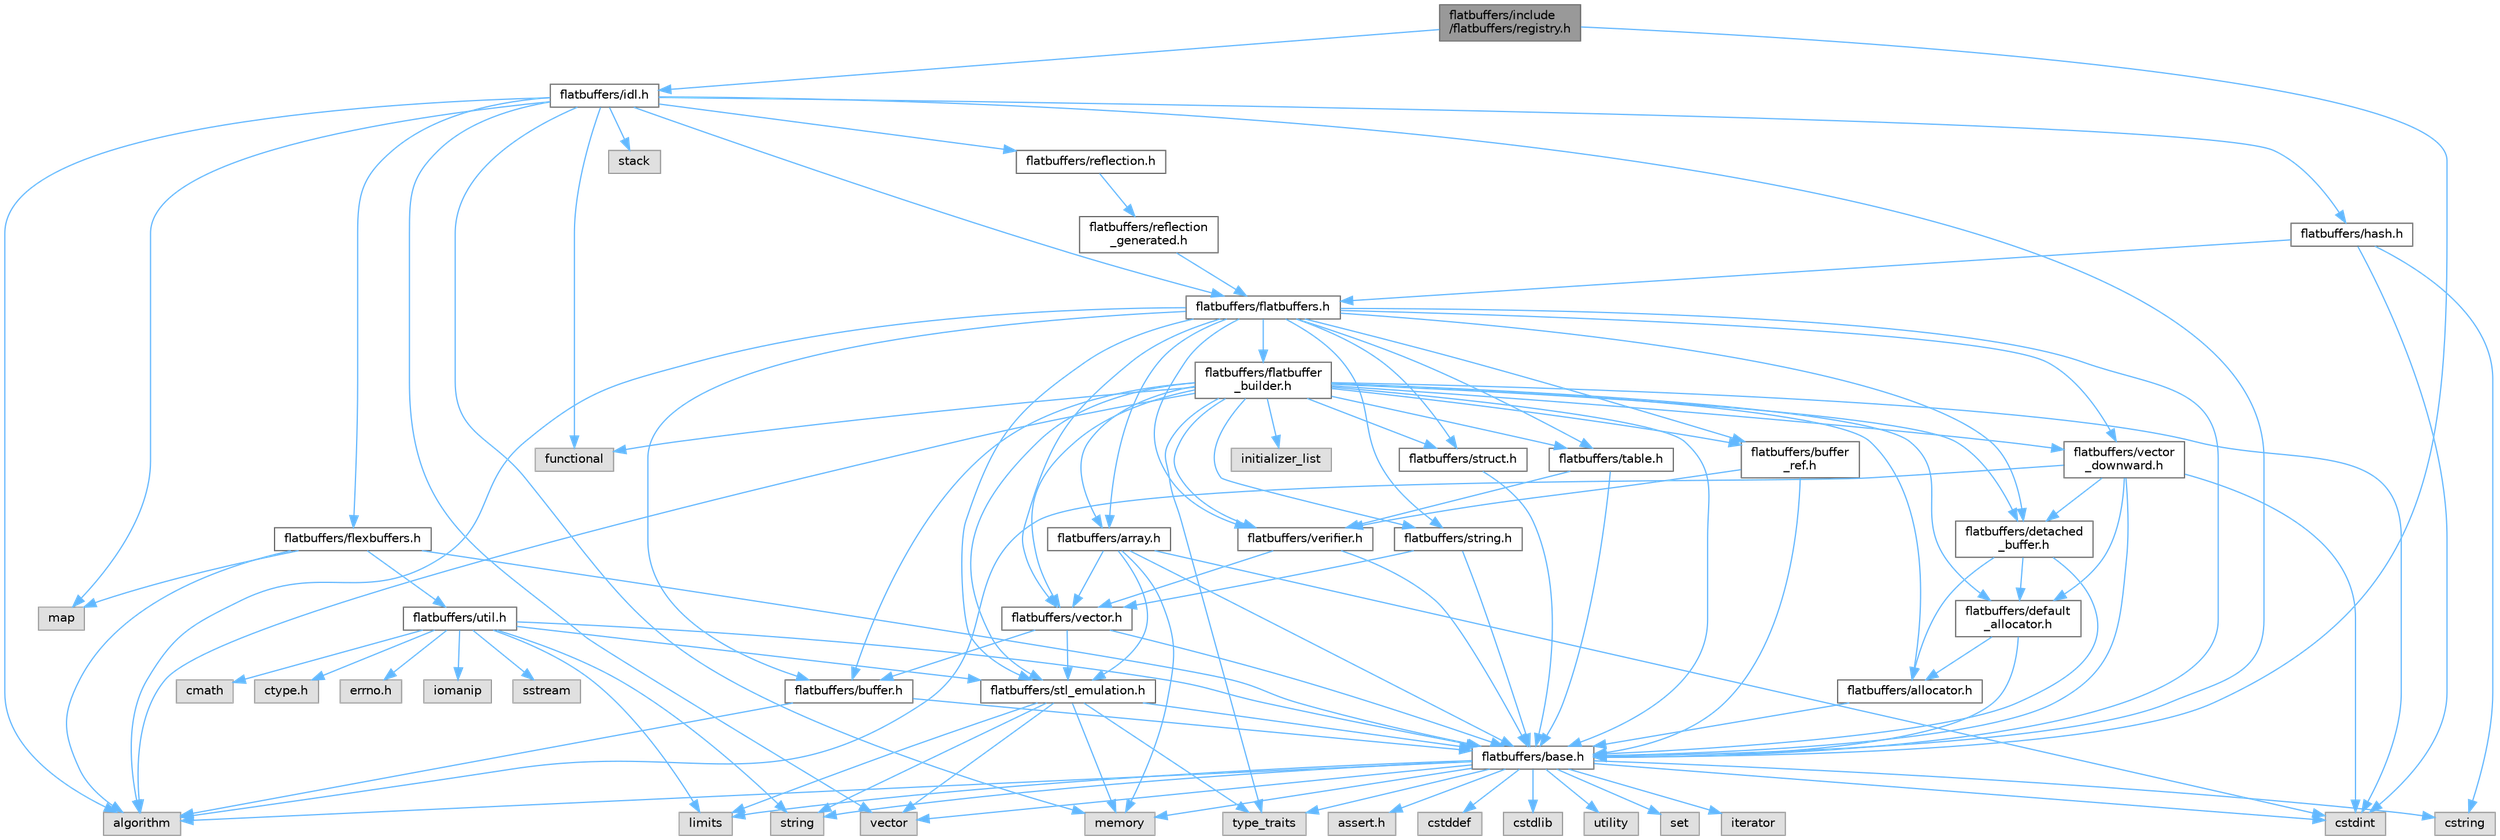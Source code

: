 digraph "flatbuffers/include/flatbuffers/registry.h"
{
 // LATEX_PDF_SIZE
  bgcolor="transparent";
  edge [fontname=Helvetica,fontsize=10,labelfontname=Helvetica,labelfontsize=10];
  node [fontname=Helvetica,fontsize=10,shape=box,height=0.2,width=0.4];
  Node1 [id="Node000001",label="flatbuffers/include\l/flatbuffers/registry.h",height=0.2,width=0.4,color="gray40", fillcolor="grey60", style="filled", fontcolor="black",tooltip=" "];
  Node1 -> Node2 [id="edge115_Node000001_Node000002",color="steelblue1",style="solid",tooltip=" "];
  Node2 [id="Node000002",label="flatbuffers/base.h",height=0.2,width=0.4,color="grey40", fillcolor="white", style="filled",URL="$base_8h.html",tooltip=" "];
  Node2 -> Node3 [id="edge116_Node000002_Node000003",color="steelblue1",style="solid",tooltip=" "];
  Node3 [id="Node000003",label="assert.h",height=0.2,width=0.4,color="grey60", fillcolor="#E0E0E0", style="filled",tooltip=" "];
  Node2 -> Node4 [id="edge117_Node000002_Node000004",color="steelblue1",style="solid",tooltip=" "];
  Node4 [id="Node000004",label="cstdint",height=0.2,width=0.4,color="grey60", fillcolor="#E0E0E0", style="filled",tooltip=" "];
  Node2 -> Node5 [id="edge118_Node000002_Node000005",color="steelblue1",style="solid",tooltip=" "];
  Node5 [id="Node000005",label="cstddef",height=0.2,width=0.4,color="grey60", fillcolor="#E0E0E0", style="filled",tooltip=" "];
  Node2 -> Node6 [id="edge119_Node000002_Node000006",color="steelblue1",style="solid",tooltip=" "];
  Node6 [id="Node000006",label="cstdlib",height=0.2,width=0.4,color="grey60", fillcolor="#E0E0E0", style="filled",tooltip=" "];
  Node2 -> Node7 [id="edge120_Node000002_Node000007",color="steelblue1",style="solid",tooltip=" "];
  Node7 [id="Node000007",label="cstring",height=0.2,width=0.4,color="grey60", fillcolor="#E0E0E0", style="filled",tooltip=" "];
  Node2 -> Node8 [id="edge121_Node000002_Node000008",color="steelblue1",style="solid",tooltip=" "];
  Node8 [id="Node000008",label="utility",height=0.2,width=0.4,color="grey60", fillcolor="#E0E0E0", style="filled",tooltip=" "];
  Node2 -> Node9 [id="edge122_Node000002_Node000009",color="steelblue1",style="solid",tooltip=" "];
  Node9 [id="Node000009",label="string",height=0.2,width=0.4,color="grey60", fillcolor="#E0E0E0", style="filled",tooltip=" "];
  Node2 -> Node10 [id="edge123_Node000002_Node000010",color="steelblue1",style="solid",tooltip=" "];
  Node10 [id="Node000010",label="type_traits",height=0.2,width=0.4,color="grey60", fillcolor="#E0E0E0", style="filled",tooltip=" "];
  Node2 -> Node11 [id="edge124_Node000002_Node000011",color="steelblue1",style="solid",tooltip=" "];
  Node11 [id="Node000011",label="vector",height=0.2,width=0.4,color="grey60", fillcolor="#E0E0E0", style="filled",tooltip=" "];
  Node2 -> Node12 [id="edge125_Node000002_Node000012",color="steelblue1",style="solid",tooltip=" "];
  Node12 [id="Node000012",label="set",height=0.2,width=0.4,color="grey60", fillcolor="#E0E0E0", style="filled",tooltip=" "];
  Node2 -> Node13 [id="edge126_Node000002_Node000013",color="steelblue1",style="solid",tooltip=" "];
  Node13 [id="Node000013",label="algorithm",height=0.2,width=0.4,color="grey60", fillcolor="#E0E0E0", style="filled",tooltip=" "];
  Node2 -> Node14 [id="edge127_Node000002_Node000014",color="steelblue1",style="solid",tooltip=" "];
  Node14 [id="Node000014",label="limits",height=0.2,width=0.4,color="grey60", fillcolor="#E0E0E0", style="filled",tooltip=" "];
  Node2 -> Node15 [id="edge128_Node000002_Node000015",color="steelblue1",style="solid",tooltip=" "];
  Node15 [id="Node000015",label="iterator",height=0.2,width=0.4,color="grey60", fillcolor="#E0E0E0", style="filled",tooltip=" "];
  Node2 -> Node16 [id="edge129_Node000002_Node000016",color="steelblue1",style="solid",tooltip=" "];
  Node16 [id="Node000016",label="memory",height=0.2,width=0.4,color="grey60", fillcolor="#E0E0E0", style="filled",tooltip=" "];
  Node1 -> Node17 [id="edge130_Node000001_Node000017",color="steelblue1",style="solid",tooltip=" "];
  Node17 [id="Node000017",label="flatbuffers/idl.h",height=0.2,width=0.4,color="grey40", fillcolor="white", style="filled",URL="$idl_8h.html",tooltip=" "];
  Node17 -> Node13 [id="edge131_Node000017_Node000013",color="steelblue1",style="solid",tooltip=" "];
  Node17 -> Node18 [id="edge132_Node000017_Node000018",color="steelblue1",style="solid",tooltip=" "];
  Node18 [id="Node000018",label="functional",height=0.2,width=0.4,color="grey60", fillcolor="#E0E0E0", style="filled",tooltip=" "];
  Node17 -> Node19 [id="edge133_Node000017_Node000019",color="steelblue1",style="solid",tooltip=" "];
  Node19 [id="Node000019",label="map",height=0.2,width=0.4,color="grey60", fillcolor="#E0E0E0", style="filled",tooltip=" "];
  Node17 -> Node16 [id="edge134_Node000017_Node000016",color="steelblue1",style="solid",tooltip=" "];
  Node17 -> Node20 [id="edge135_Node000017_Node000020",color="steelblue1",style="solid",tooltip=" "];
  Node20 [id="Node000020",label="stack",height=0.2,width=0.4,color="grey60", fillcolor="#E0E0E0", style="filled",tooltip=" "];
  Node17 -> Node11 [id="edge136_Node000017_Node000011",color="steelblue1",style="solid",tooltip=" "];
  Node17 -> Node2 [id="edge137_Node000017_Node000002",color="steelblue1",style="solid",tooltip=" "];
  Node17 -> Node21 [id="edge138_Node000017_Node000021",color="steelblue1",style="solid",tooltip=" "];
  Node21 [id="Node000021",label="flatbuffers/flatbuffers.h",height=0.2,width=0.4,color="grey40", fillcolor="white", style="filled",URL="$flatbuffers_8h.html",tooltip=" "];
  Node21 -> Node13 [id="edge139_Node000021_Node000013",color="steelblue1",style="solid",tooltip=" "];
  Node21 -> Node22 [id="edge140_Node000021_Node000022",color="steelblue1",style="solid",tooltip=" "];
  Node22 [id="Node000022",label="flatbuffers/array.h",height=0.2,width=0.4,color="grey40", fillcolor="white", style="filled",URL="$array_8h.html",tooltip=" "];
  Node22 -> Node4 [id="edge141_Node000022_Node000004",color="steelblue1",style="solid",tooltip=" "];
  Node22 -> Node16 [id="edge142_Node000022_Node000016",color="steelblue1",style="solid",tooltip=" "];
  Node22 -> Node2 [id="edge143_Node000022_Node000002",color="steelblue1",style="solid",tooltip=" "];
  Node22 -> Node23 [id="edge144_Node000022_Node000023",color="steelblue1",style="solid",tooltip=" "];
  Node23 [id="Node000023",label="flatbuffers/stl_emulation.h",height=0.2,width=0.4,color="grey40", fillcolor="white", style="filled",URL="$stl__emulation_8h.html",tooltip=" "];
  Node23 -> Node2 [id="edge145_Node000023_Node000002",color="steelblue1",style="solid",tooltip=" "];
  Node23 -> Node9 [id="edge146_Node000023_Node000009",color="steelblue1",style="solid",tooltip=" "];
  Node23 -> Node10 [id="edge147_Node000023_Node000010",color="steelblue1",style="solid",tooltip=" "];
  Node23 -> Node11 [id="edge148_Node000023_Node000011",color="steelblue1",style="solid",tooltip=" "];
  Node23 -> Node16 [id="edge149_Node000023_Node000016",color="steelblue1",style="solid",tooltip=" "];
  Node23 -> Node14 [id="edge150_Node000023_Node000014",color="steelblue1",style="solid",tooltip=" "];
  Node22 -> Node24 [id="edge151_Node000022_Node000024",color="steelblue1",style="solid",tooltip=" "];
  Node24 [id="Node000024",label="flatbuffers/vector.h",height=0.2,width=0.4,color="grey40", fillcolor="white", style="filled",URL="$vector_8h.html",tooltip=" "];
  Node24 -> Node2 [id="edge152_Node000024_Node000002",color="steelblue1",style="solid",tooltip=" "];
  Node24 -> Node25 [id="edge153_Node000024_Node000025",color="steelblue1",style="solid",tooltip=" "];
  Node25 [id="Node000025",label="flatbuffers/buffer.h",height=0.2,width=0.4,color="grey40", fillcolor="white", style="filled",URL="$buffer_8h.html",tooltip=" "];
  Node25 -> Node13 [id="edge154_Node000025_Node000013",color="steelblue1",style="solid",tooltip=" "];
  Node25 -> Node2 [id="edge155_Node000025_Node000002",color="steelblue1",style="solid",tooltip=" "];
  Node24 -> Node23 [id="edge156_Node000024_Node000023",color="steelblue1",style="solid",tooltip=" "];
  Node21 -> Node2 [id="edge157_Node000021_Node000002",color="steelblue1",style="solid",tooltip=" "];
  Node21 -> Node25 [id="edge158_Node000021_Node000025",color="steelblue1",style="solid",tooltip=" "];
  Node21 -> Node26 [id="edge159_Node000021_Node000026",color="steelblue1",style="solid",tooltip=" "];
  Node26 [id="Node000026",label="flatbuffers/buffer\l_ref.h",height=0.2,width=0.4,color="grey40", fillcolor="white", style="filled",URL="$buffer__ref_8h.html",tooltip=" "];
  Node26 -> Node2 [id="edge160_Node000026_Node000002",color="steelblue1",style="solid",tooltip=" "];
  Node26 -> Node27 [id="edge161_Node000026_Node000027",color="steelblue1",style="solid",tooltip=" "];
  Node27 [id="Node000027",label="flatbuffers/verifier.h",height=0.2,width=0.4,color="grey40", fillcolor="white", style="filled",URL="$verifier_8h.html",tooltip=" "];
  Node27 -> Node2 [id="edge162_Node000027_Node000002",color="steelblue1",style="solid",tooltip=" "];
  Node27 -> Node24 [id="edge163_Node000027_Node000024",color="steelblue1",style="solid",tooltip=" "];
  Node21 -> Node28 [id="edge164_Node000021_Node000028",color="steelblue1",style="solid",tooltip=" "];
  Node28 [id="Node000028",label="flatbuffers/detached\l_buffer.h",height=0.2,width=0.4,color="grey40", fillcolor="white", style="filled",URL="$detached__buffer_8h.html",tooltip=" "];
  Node28 -> Node29 [id="edge165_Node000028_Node000029",color="steelblue1",style="solid",tooltip=" "];
  Node29 [id="Node000029",label="flatbuffers/allocator.h",height=0.2,width=0.4,color="grey40", fillcolor="white", style="filled",URL="$allocator_8h.html",tooltip=" "];
  Node29 -> Node2 [id="edge166_Node000029_Node000002",color="steelblue1",style="solid",tooltip=" "];
  Node28 -> Node2 [id="edge167_Node000028_Node000002",color="steelblue1",style="solid",tooltip=" "];
  Node28 -> Node30 [id="edge168_Node000028_Node000030",color="steelblue1",style="solid",tooltip=" "];
  Node30 [id="Node000030",label="flatbuffers/default\l_allocator.h",height=0.2,width=0.4,color="grey40", fillcolor="white", style="filled",URL="$default__allocator_8h.html",tooltip=" "];
  Node30 -> Node29 [id="edge169_Node000030_Node000029",color="steelblue1",style="solid",tooltip=" "];
  Node30 -> Node2 [id="edge170_Node000030_Node000002",color="steelblue1",style="solid",tooltip=" "];
  Node21 -> Node31 [id="edge171_Node000021_Node000031",color="steelblue1",style="solid",tooltip=" "];
  Node31 [id="Node000031",label="flatbuffers/flatbuffer\l_builder.h",height=0.2,width=0.4,color="grey40", fillcolor="white", style="filled",URL="$flatbuffer__builder_8h.html",tooltip=" "];
  Node31 -> Node13 [id="edge172_Node000031_Node000013",color="steelblue1",style="solid",tooltip=" "];
  Node31 -> Node4 [id="edge173_Node000031_Node000004",color="steelblue1",style="solid",tooltip=" "];
  Node31 -> Node18 [id="edge174_Node000031_Node000018",color="steelblue1",style="solid",tooltip=" "];
  Node31 -> Node32 [id="edge175_Node000031_Node000032",color="steelblue1",style="solid",tooltip=" "];
  Node32 [id="Node000032",label="initializer_list",height=0.2,width=0.4,color="grey60", fillcolor="#E0E0E0", style="filled",tooltip=" "];
  Node31 -> Node10 [id="edge176_Node000031_Node000010",color="steelblue1",style="solid",tooltip=" "];
  Node31 -> Node29 [id="edge177_Node000031_Node000029",color="steelblue1",style="solid",tooltip=" "];
  Node31 -> Node22 [id="edge178_Node000031_Node000022",color="steelblue1",style="solid",tooltip=" "];
  Node31 -> Node2 [id="edge179_Node000031_Node000002",color="steelblue1",style="solid",tooltip=" "];
  Node31 -> Node25 [id="edge180_Node000031_Node000025",color="steelblue1",style="solid",tooltip=" "];
  Node31 -> Node26 [id="edge181_Node000031_Node000026",color="steelblue1",style="solid",tooltip=" "];
  Node31 -> Node30 [id="edge182_Node000031_Node000030",color="steelblue1",style="solid",tooltip=" "];
  Node31 -> Node28 [id="edge183_Node000031_Node000028",color="steelblue1",style="solid",tooltip=" "];
  Node31 -> Node23 [id="edge184_Node000031_Node000023",color="steelblue1",style="solid",tooltip=" "];
  Node31 -> Node33 [id="edge185_Node000031_Node000033",color="steelblue1",style="solid",tooltip=" "];
  Node33 [id="Node000033",label="flatbuffers/string.h",height=0.2,width=0.4,color="grey40", fillcolor="white", style="filled",URL="$string_8h.html",tooltip=" "];
  Node33 -> Node2 [id="edge186_Node000033_Node000002",color="steelblue1",style="solid",tooltip=" "];
  Node33 -> Node24 [id="edge187_Node000033_Node000024",color="steelblue1",style="solid",tooltip=" "];
  Node31 -> Node34 [id="edge188_Node000031_Node000034",color="steelblue1",style="solid",tooltip=" "];
  Node34 [id="Node000034",label="flatbuffers/struct.h",height=0.2,width=0.4,color="grey40", fillcolor="white", style="filled",URL="$struct_8h.html",tooltip=" "];
  Node34 -> Node2 [id="edge189_Node000034_Node000002",color="steelblue1",style="solid",tooltip=" "];
  Node31 -> Node35 [id="edge190_Node000031_Node000035",color="steelblue1",style="solid",tooltip=" "];
  Node35 [id="Node000035",label="flatbuffers/table.h",height=0.2,width=0.4,color="grey40", fillcolor="white", style="filled",URL="$table_8h.html",tooltip=" "];
  Node35 -> Node2 [id="edge191_Node000035_Node000002",color="steelblue1",style="solid",tooltip=" "];
  Node35 -> Node27 [id="edge192_Node000035_Node000027",color="steelblue1",style="solid",tooltip=" "];
  Node31 -> Node24 [id="edge193_Node000031_Node000024",color="steelblue1",style="solid",tooltip=" "];
  Node31 -> Node36 [id="edge194_Node000031_Node000036",color="steelblue1",style="solid",tooltip=" "];
  Node36 [id="Node000036",label="flatbuffers/vector\l_downward.h",height=0.2,width=0.4,color="grey40", fillcolor="white", style="filled",URL="$vector__downward_8h.html",tooltip=" "];
  Node36 -> Node13 [id="edge195_Node000036_Node000013",color="steelblue1",style="solid",tooltip=" "];
  Node36 -> Node4 [id="edge196_Node000036_Node000004",color="steelblue1",style="solid",tooltip=" "];
  Node36 -> Node2 [id="edge197_Node000036_Node000002",color="steelblue1",style="solid",tooltip=" "];
  Node36 -> Node30 [id="edge198_Node000036_Node000030",color="steelblue1",style="solid",tooltip=" "];
  Node36 -> Node28 [id="edge199_Node000036_Node000028",color="steelblue1",style="solid",tooltip=" "];
  Node31 -> Node27 [id="edge200_Node000031_Node000027",color="steelblue1",style="solid",tooltip=" "];
  Node21 -> Node23 [id="edge201_Node000021_Node000023",color="steelblue1",style="solid",tooltip=" "];
  Node21 -> Node33 [id="edge202_Node000021_Node000033",color="steelblue1",style="solid",tooltip=" "];
  Node21 -> Node34 [id="edge203_Node000021_Node000034",color="steelblue1",style="solid",tooltip=" "];
  Node21 -> Node35 [id="edge204_Node000021_Node000035",color="steelblue1",style="solid",tooltip=" "];
  Node21 -> Node24 [id="edge205_Node000021_Node000024",color="steelblue1",style="solid",tooltip=" "];
  Node21 -> Node36 [id="edge206_Node000021_Node000036",color="steelblue1",style="solid",tooltip=" "];
  Node21 -> Node27 [id="edge207_Node000021_Node000027",color="steelblue1",style="solid",tooltip=" "];
  Node17 -> Node37 [id="edge208_Node000017_Node000037",color="steelblue1",style="solid",tooltip=" "];
  Node37 [id="Node000037",label="flatbuffers/flexbuffers.h",height=0.2,width=0.4,color="grey40", fillcolor="white", style="filled",URL="$flexbuffers_8h.html",tooltip=" "];
  Node37 -> Node13 [id="edge209_Node000037_Node000013",color="steelblue1",style="solid",tooltip=" "];
  Node37 -> Node19 [id="edge210_Node000037_Node000019",color="steelblue1",style="solid",tooltip=" "];
  Node37 -> Node2 [id="edge211_Node000037_Node000002",color="steelblue1",style="solid",tooltip=" "];
  Node37 -> Node38 [id="edge212_Node000037_Node000038",color="steelblue1",style="solid",tooltip=" "];
  Node38 [id="Node000038",label="flatbuffers/util.h",height=0.2,width=0.4,color="grey40", fillcolor="white", style="filled",URL="$util_8h.html",tooltip=" "];
  Node38 -> Node39 [id="edge213_Node000038_Node000039",color="steelblue1",style="solid",tooltip=" "];
  Node39 [id="Node000039",label="ctype.h",height=0.2,width=0.4,color="grey60", fillcolor="#E0E0E0", style="filled",tooltip=" "];
  Node38 -> Node40 [id="edge214_Node000038_Node000040",color="steelblue1",style="solid",tooltip=" "];
  Node40 [id="Node000040",label="errno.h",height=0.2,width=0.4,color="grey60", fillcolor="#E0E0E0", style="filled",tooltip=" "];
  Node38 -> Node2 [id="edge215_Node000038_Node000002",color="steelblue1",style="solid",tooltip=" "];
  Node38 -> Node23 [id="edge216_Node000038_Node000023",color="steelblue1",style="solid",tooltip=" "];
  Node38 -> Node41 [id="edge217_Node000038_Node000041",color="steelblue1",style="solid",tooltip=" "];
  Node41 [id="Node000041",label="iomanip",height=0.2,width=0.4,color="grey60", fillcolor="#E0E0E0", style="filled",tooltip=" "];
  Node38 -> Node42 [id="edge218_Node000038_Node000042",color="steelblue1",style="solid",tooltip=" "];
  Node42 [id="Node000042",label="sstream",height=0.2,width=0.4,color="grey60", fillcolor="#E0E0E0", style="filled",tooltip=" "];
  Node38 -> Node43 [id="edge219_Node000038_Node000043",color="steelblue1",style="solid",tooltip=" "];
  Node43 [id="Node000043",label="cmath",height=0.2,width=0.4,color="grey60", fillcolor="#E0E0E0", style="filled",tooltip=" "];
  Node38 -> Node14 [id="edge220_Node000038_Node000014",color="steelblue1",style="solid",tooltip=" "];
  Node38 -> Node9 [id="edge221_Node000038_Node000009",color="steelblue1",style="solid",tooltip=" "];
  Node17 -> Node44 [id="edge222_Node000017_Node000044",color="steelblue1",style="solid",tooltip=" "];
  Node44 [id="Node000044",label="flatbuffers/hash.h",height=0.2,width=0.4,color="grey40", fillcolor="white", style="filled",URL="$hash_8h.html",tooltip=" "];
  Node44 -> Node4 [id="edge223_Node000044_Node000004",color="steelblue1",style="solid",tooltip=" "];
  Node44 -> Node7 [id="edge224_Node000044_Node000007",color="steelblue1",style="solid",tooltip=" "];
  Node44 -> Node21 [id="edge225_Node000044_Node000021",color="steelblue1",style="solid",tooltip=" "];
  Node17 -> Node45 [id="edge226_Node000017_Node000045",color="steelblue1",style="solid",tooltip=" "];
  Node45 [id="Node000045",label="flatbuffers/reflection.h",height=0.2,width=0.4,color="grey40", fillcolor="white", style="filled",URL="$reflection_8h.html",tooltip=" "];
  Node45 -> Node46 [id="edge227_Node000045_Node000046",color="steelblue1",style="solid",tooltip=" "];
  Node46 [id="Node000046",label="flatbuffers/reflection\l_generated.h",height=0.2,width=0.4,color="grey40", fillcolor="white", style="filled",URL="$reflection__generated_8h.html",tooltip=" "];
  Node46 -> Node21 [id="edge228_Node000046_Node000021",color="steelblue1",style="solid",tooltip=" "];
}
